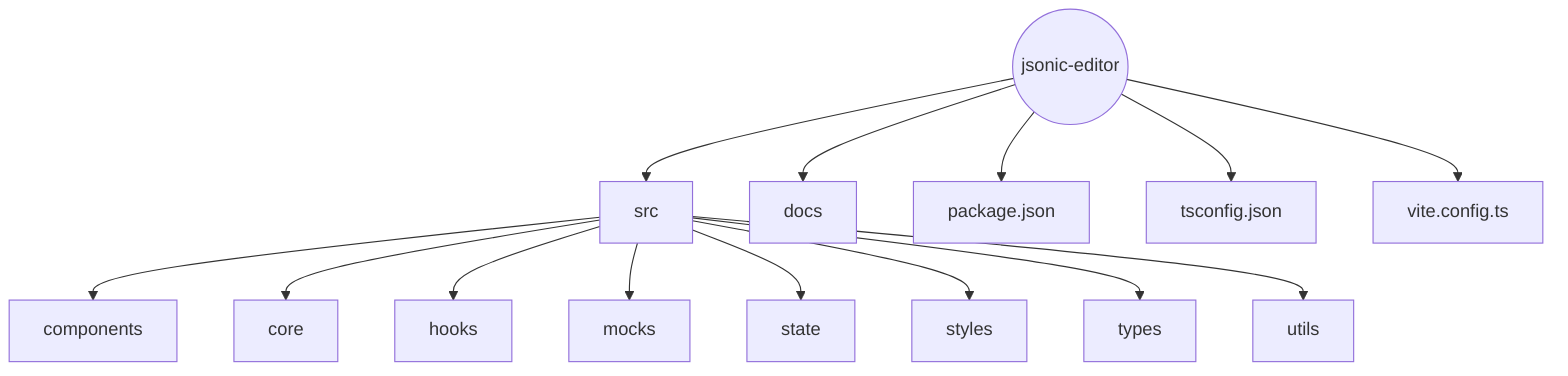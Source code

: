 graph TD
    Root((jsonic-editor))
    Root --> src
    Root --> docs
    Root --> packageJson[package.json]
    Root --> tsconfig[tsconfig.json]
    Root --> vite[vite.config.ts]
    src --> components
    src --> core
    src --> hooks
    src --> mocks
    src --> state
    src --> styles
    src --> types
    src --> utils